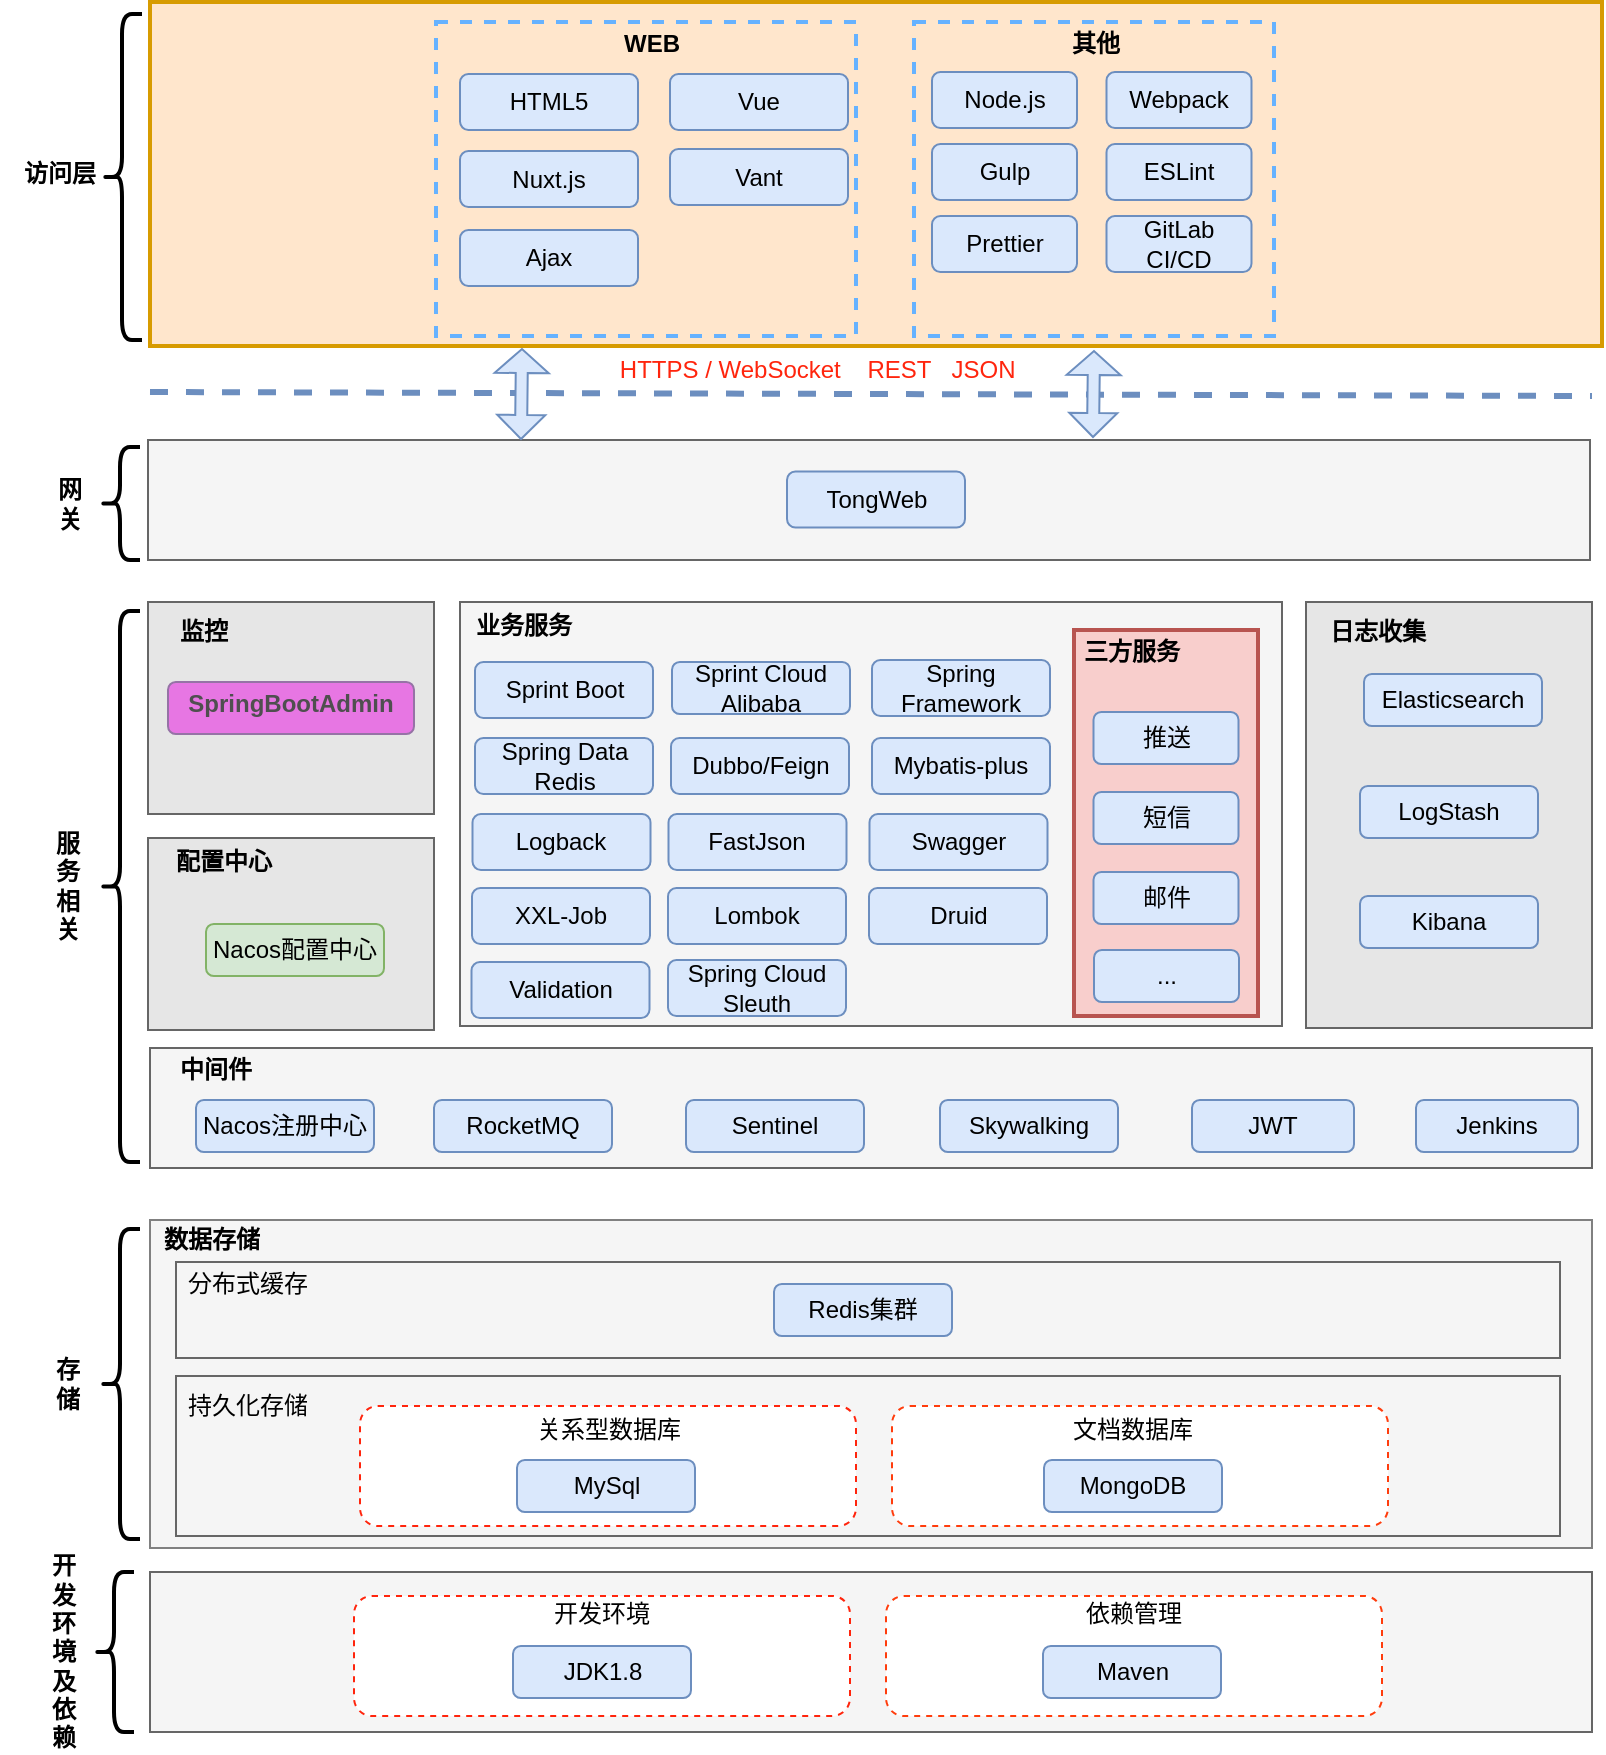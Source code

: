 <mxfile version="24.5.3" type="github">
  <diagram id="NsUplz_uinZOCI7nmMil" name="Page-1">
    <mxGraphModel dx="1834" dy="1146" grid="0" gridSize="10" guides="1" tooltips="1" connect="1" arrows="1" fold="1" page="0" pageScale="1" pageWidth="827" pageHeight="1169" math="0" shadow="0">
      <root>
        <mxCell id="0" />
        <mxCell id="1" parent="0" />
        <mxCell id="jRPfxaUJ6jdpRpEulSyn-87" value="" style="rounded=0;whiteSpace=wrap;html=1;fontFamily=Helvetica;fontSize=12;strokeColor=#d79b00;strokeWidth=2;fillColor=#ffe6cc;" parent="1" vertex="1">
          <mxGeometry x="27" y="-55" width="726" height="172" as="geometry" />
        </mxCell>
        <mxCell id="jRPfxaUJ6jdpRpEulSyn-99" value="" style="rounded=0;whiteSpace=wrap;html=1;fontFamily=Helvetica;fontSize=12;strokeColor=#66B2FF;strokeWidth=2;fillColor=none;fontColor=#333333;dashed=1;" parent="1" vertex="1">
          <mxGeometry x="170" y="-45" width="210" height="157" as="geometry" />
        </mxCell>
        <mxCell id="jRPfxaUJ6jdpRpEulSyn-1" value="" style="rounded=0;whiteSpace=wrap;html=1;strokeColor=#808080;fillColor=#f5f5f5;fontColor=#333333;fontFamily=Helvetica;" parent="1" vertex="1">
          <mxGeometry x="27" y="554" width="721" height="164" as="geometry" />
        </mxCell>
        <mxCell id="jRPfxaUJ6jdpRpEulSyn-7" value="" style="rounded=0;whiteSpace=wrap;html=1;strokeColor=#666666;fillColor=#f5f5f5;fontColor=#333333;fontFamily=Helvetica;" parent="1" vertex="1">
          <mxGeometry x="40" y="632" width="692" height="80" as="geometry" />
        </mxCell>
        <mxCell id="jRPfxaUJ6jdpRpEulSyn-2" value="" style="rounded=1;whiteSpace=wrap;html=1;dashed=1;strokeColor=#FF250D;fontFamily=Helvetica;" parent="1" vertex="1">
          <mxGeometry x="132" y="647" width="248" height="60" as="geometry" />
        </mxCell>
        <mxCell id="jRPfxaUJ6jdpRpEulSyn-3" value="" style="rounded=1;whiteSpace=wrap;html=1;dashed=1;strokeColor=#FF3D0D;fontFamily=Helvetica;" parent="1" vertex="1">
          <mxGeometry x="398" y="647" width="248" height="60" as="geometry" />
        </mxCell>
        <mxCell id="jRPfxaUJ6jdpRpEulSyn-4" value="关系型数据库" style="text;html=1;strokeColor=none;fillColor=none;align=center;verticalAlign=middle;whiteSpace=wrap;rounded=0;fontFamily=Helvetica;" parent="1" vertex="1">
          <mxGeometry x="212.5" y="644" width="87" height="30" as="geometry" />
        </mxCell>
        <mxCell id="jRPfxaUJ6jdpRpEulSyn-5" value="文档数据库" style="text;html=1;strokeColor=none;fillColor=none;align=center;verticalAlign=middle;whiteSpace=wrap;rounded=0;fontFamily=Helvetica;" parent="1" vertex="1">
          <mxGeometry x="475" y="644" width="87" height="30" as="geometry" />
        </mxCell>
        <mxCell id="jRPfxaUJ6jdpRpEulSyn-8" value="MySql" style="rounded=1;whiteSpace=wrap;html=1;strokeColor=#6c8ebf;fillColor=#dae8fc;fontFamily=Helvetica;" parent="1" vertex="1">
          <mxGeometry x="210.5" y="674" width="89" height="26" as="geometry" />
        </mxCell>
        <mxCell id="jRPfxaUJ6jdpRpEulSyn-9" value="MongoDB" style="rounded=1;whiteSpace=wrap;html=1;strokeColor=#6c8ebf;fillColor=#dae8fc;fontFamily=Helvetica;" parent="1" vertex="1">
          <mxGeometry x="474" y="674" width="89" height="26" as="geometry" />
        </mxCell>
        <mxCell id="jRPfxaUJ6jdpRpEulSyn-10" value="持久化存储" style="text;html=1;strokeColor=none;fillColor=none;align=center;verticalAlign=middle;whiteSpace=wrap;rounded=0;fontFamily=Helvetica;" parent="1" vertex="1">
          <mxGeometry x="38" y="632" width="76" height="30" as="geometry" />
        </mxCell>
        <mxCell id="jRPfxaUJ6jdpRpEulSyn-11" value="" style="rounded=0;whiteSpace=wrap;html=1;strokeColor=#666666;fillColor=#f5f5f5;fontColor=#333333;fontFamily=Helvetica;" parent="1" vertex="1">
          <mxGeometry x="40" y="575" width="692" height="48" as="geometry" />
        </mxCell>
        <mxCell id="jRPfxaUJ6jdpRpEulSyn-12" value="分布式缓存" style="text;html=1;strokeColor=none;fillColor=none;align=center;verticalAlign=middle;whiteSpace=wrap;rounded=0;fontFamily=Helvetica;" parent="1" vertex="1">
          <mxGeometry x="38" y="571" width="76" height="30" as="geometry" />
        </mxCell>
        <mxCell id="jRPfxaUJ6jdpRpEulSyn-13" value="Redis集群" style="rounded=1;whiteSpace=wrap;html=1;strokeColor=#6c8ebf;fillColor=#dae8fc;fontFamily=Helvetica;" parent="1" vertex="1">
          <mxGeometry x="339" y="586" width="89" height="26" as="geometry" />
        </mxCell>
        <mxCell id="jRPfxaUJ6jdpRpEulSyn-14" value="数据存储" style="text;html=1;strokeColor=none;fillColor=none;align=center;verticalAlign=middle;whiteSpace=wrap;rounded=0;fontStyle=1;fontFamily=Helvetica;" parent="1" vertex="1">
          <mxGeometry x="20" y="549" width="76" height="30" as="geometry" />
        </mxCell>
        <mxCell id="jRPfxaUJ6jdpRpEulSyn-15" value="" style="shape=curlyBracket;whiteSpace=wrap;html=1;rounded=1;strokeColor=#000000;fontStyle=1;strokeWidth=2;fontFamily=Helvetica;" parent="1" vertex="1">
          <mxGeometry x="2" y="558.5" width="20" height="155" as="geometry" />
        </mxCell>
        <mxCell id="jRPfxaUJ6jdpRpEulSyn-17" value="存&lt;br&gt;储" style="text;html=1;strokeColor=none;fillColor=none;align=center;verticalAlign=middle;whiteSpace=wrap;rounded=0;fontStyle=1;fontFamily=Helvetica;" parent="1" vertex="1">
          <mxGeometry x="-44" y="621" width="60" height="30" as="geometry" />
        </mxCell>
        <mxCell id="jRPfxaUJ6jdpRpEulSyn-18" value="" style="rounded=0;whiteSpace=wrap;html=1;strokeColor=#666666;fillColor=#f5f5f5;fontColor=#333333;fontFamily=Helvetica;" parent="1" vertex="1">
          <mxGeometry x="27" y="468" width="721" height="60" as="geometry" />
        </mxCell>
        <mxCell id="jRPfxaUJ6jdpRpEulSyn-19" value="中间件" style="text;html=1;strokeColor=none;fillColor=none;align=center;verticalAlign=middle;whiteSpace=wrap;rounded=0;fontStyle=1;fontFamily=Helvetica;" parent="1" vertex="1">
          <mxGeometry x="22" y="464" width="76" height="30" as="geometry" />
        </mxCell>
        <mxCell id="jRPfxaUJ6jdpRpEulSyn-20" value="Nacos注册中心" style="rounded=1;whiteSpace=wrap;html=1;strokeColor=#6c8ebf;fillColor=#dae8fc;fontFamily=Helvetica;" parent="1" vertex="1">
          <mxGeometry x="50" y="494" width="89" height="26" as="geometry" />
        </mxCell>
        <mxCell id="jRPfxaUJ6jdpRpEulSyn-22" value="&lt;p class=&quot;MsoNormal&quot; style=&quot;font-size: 12px;&quot;&gt;&lt;span style=&quot;font-size: 12px;&quot;&gt;&lt;font style=&quot;font-size: 12px;&quot;&gt;RocketMQ&lt;/font&gt;&lt;/span&gt;&lt;/p&gt;" style="rounded=1;whiteSpace=wrap;html=1;strokeColor=#6c8ebf;fillColor=#dae8fc;fontFamily=Helvetica;fontSize=12;" parent="1" vertex="1">
          <mxGeometry x="169" y="494" width="89" height="26" as="geometry" />
        </mxCell>
        <mxCell id="jRPfxaUJ6jdpRpEulSyn-23" value="&lt;p class=&quot;MsoNormal&quot;&gt;Sentinel&lt;br&gt;&lt;/p&gt;" style="rounded=1;whiteSpace=wrap;html=1;strokeColor=#6c8ebf;fillColor=#dae8fc;fontFamily=Helvetica;verticalAlign=middle;fontSize=12;" parent="1" vertex="1">
          <mxGeometry x="295" y="494" width="89" height="26" as="geometry" />
        </mxCell>
        <mxCell id="jRPfxaUJ6jdpRpEulSyn-24" value="&lt;p class=&quot;MsoNormal&quot;&gt;Skywalking&lt;br&gt;&lt;/p&gt;" style="rounded=1;whiteSpace=wrap;html=1;strokeColor=#6c8ebf;fillColor=#dae8fc;fontFamily=Helvetica;verticalAlign=middle;fontSize=12;" parent="1" vertex="1">
          <mxGeometry x="422" y="494" width="89" height="26" as="geometry" />
        </mxCell>
        <mxCell id="jRPfxaUJ6jdpRpEulSyn-25" value="&lt;p class=&quot;MsoNormal&quot; style=&quot;font-size: 12px;&quot;&gt;&lt;span style=&quot;font-size: 12px;&quot;&gt;&lt;font style=&quot;font-size: 12px;&quot;&gt;JWT&lt;/font&gt;&lt;/span&gt;&lt;/p&gt;" style="rounded=1;whiteSpace=wrap;html=1;strokeColor=#6c8ebf;fillColor=#dae8fc;fontFamily=Helvetica;fontSize=12;" parent="1" vertex="1">
          <mxGeometry x="548" y="494" width="81" height="26" as="geometry" />
        </mxCell>
        <mxCell id="jRPfxaUJ6jdpRpEulSyn-26" value="" style="rounded=0;whiteSpace=wrap;html=1;strokeColor=#666666;fillColor=#E6E6E6;fontColor=#333333;fontFamily=Helvetica;" parent="1" vertex="1">
          <mxGeometry x="26" y="245" width="143" height="106" as="geometry" />
        </mxCell>
        <mxCell id="jRPfxaUJ6jdpRpEulSyn-27" value="监控" style="text;html=1;strokeColor=none;fillColor=none;align=center;verticalAlign=middle;whiteSpace=wrap;rounded=0;fontStyle=1;fontFamily=Helvetica;" parent="1" vertex="1">
          <mxGeometry x="16" y="245" width="76" height="30" as="geometry" />
        </mxCell>
        <mxCell id="jRPfxaUJ6jdpRpEulSyn-28" value="&lt;h2 style=&quot;box-sizing: border-box; outline: 0px; margin: 8px 0px 16px; padding: 0px; color: rgb(79, 79, 79); line-height: 30px; overflow-wrap: break-word;&quot;&gt;&lt;font style=&quot;font-size: 12px&quot;&gt;SpringBootAdmin&lt;/font&gt;&lt;/h2&gt;" style="rounded=1;whiteSpace=wrap;html=1;strokeColor=#9673a6;fillColor=#E776E3;fontFamily=Helvetica;" parent="1" vertex="1">
          <mxGeometry x="36" y="285" width="123" height="26" as="geometry" />
        </mxCell>
        <mxCell id="jRPfxaUJ6jdpRpEulSyn-29" value="" style="rounded=0;whiteSpace=wrap;html=1;strokeColor=#666666;fillColor=#E6E6E6;fontColor=#333333;fontFamily=Helvetica;" parent="1" vertex="1">
          <mxGeometry x="605" y="245" width="143" height="213" as="geometry" />
        </mxCell>
        <mxCell id="jRPfxaUJ6jdpRpEulSyn-30" value="日志收集" style="text;html=1;strokeColor=none;fillColor=none;align=center;verticalAlign=middle;whiteSpace=wrap;rounded=0;fontStyle=1;fontFamily=Helvetica;" parent="1" vertex="1">
          <mxGeometry x="603" y="245" width="76" height="30" as="geometry" />
        </mxCell>
        <mxCell id="jRPfxaUJ6jdpRpEulSyn-31" value="Elasticsearch" style="rounded=1;whiteSpace=wrap;html=1;strokeColor=#6c8ebf;fillColor=#dae8fc;fontFamily=Helvetica;" parent="1" vertex="1">
          <mxGeometry x="634" y="281" width="89" height="26" as="geometry" />
        </mxCell>
        <mxCell id="jRPfxaUJ6jdpRpEulSyn-32" value="LogStash" style="rounded=1;whiteSpace=wrap;html=1;strokeColor=#6c8ebf;fillColor=#dae8fc;fontFamily=Helvetica;" parent="1" vertex="1">
          <mxGeometry x="632" y="337" width="89" height="26" as="geometry" />
        </mxCell>
        <mxCell id="jRPfxaUJ6jdpRpEulSyn-33" value="Kibana" style="rounded=1;whiteSpace=wrap;html=1;strokeColor=#6c8ebf;fillColor=#dae8fc;fontFamily=Helvetica;" parent="1" vertex="1">
          <mxGeometry x="632" y="392" width="89" height="26" as="geometry" />
        </mxCell>
        <mxCell id="jRPfxaUJ6jdpRpEulSyn-35" value="" style="rounded=0;whiteSpace=wrap;html=1;strokeColor=#666666;fillColor=#E6E6E6;fontColor=#333333;fontFamily=Helvetica;" parent="1" vertex="1">
          <mxGeometry x="26" y="363" width="143" height="96" as="geometry" />
        </mxCell>
        <mxCell id="jRPfxaUJ6jdpRpEulSyn-36" value="Nacos配置中心" style="rounded=1;whiteSpace=wrap;html=1;strokeColor=#82b366;fillColor=#d5e8d4;fontFamily=Helvetica;" parent="1" vertex="1">
          <mxGeometry x="55" y="406" width="89" height="26" as="geometry" />
        </mxCell>
        <mxCell id="jRPfxaUJ6jdpRpEulSyn-37" value="配置中心" style="text;html=1;strokeColor=none;fillColor=none;align=center;verticalAlign=middle;whiteSpace=wrap;rounded=0;fontStyle=1;fontFamily=Helvetica;" parent="1" vertex="1">
          <mxGeometry x="26" y="360" width="76" height="30" as="geometry" />
        </mxCell>
        <mxCell id="jRPfxaUJ6jdpRpEulSyn-38" value="" style="rounded=0;whiteSpace=wrap;html=1;strokeColor=#666666;fillColor=#f5f5f5;fontColor=#333333;fontFamily=Helvetica;" parent="1" vertex="1">
          <mxGeometry x="182" y="245" width="411" height="212" as="geometry" />
        </mxCell>
        <mxCell id="jRPfxaUJ6jdpRpEulSyn-39" value="业务服务" style="text;html=1;strokeColor=none;fillColor=none;align=center;verticalAlign=middle;whiteSpace=wrap;rounded=0;fontStyle=1;fontFamily=Helvetica;" parent="1" vertex="1">
          <mxGeometry x="175.5" y="242" width="76" height="30" as="geometry" />
        </mxCell>
        <mxCell id="jRPfxaUJ6jdpRpEulSyn-40" value="Sprint Boot" style="rounded=1;whiteSpace=wrap;html=1;strokeColor=#6c8ebf;fillColor=#dae8fc;fontFamily=Helvetica;" parent="1" vertex="1">
          <mxGeometry x="189.5" y="275" width="89" height="28" as="geometry" />
        </mxCell>
        <mxCell id="jRPfxaUJ6jdpRpEulSyn-41" value="Sprint Cloud Alibaba" style="rounded=1;whiteSpace=wrap;html=1;strokeColor=#6c8ebf;fillColor=#dae8fc;fontFamily=Helvetica;" parent="1" vertex="1">
          <mxGeometry x="288" y="275" width="89" height="26" as="geometry" />
        </mxCell>
        <mxCell id="jRPfxaUJ6jdpRpEulSyn-42" value="Spring&lt;br&gt;Framework" style="rounded=1;whiteSpace=wrap;html=1;strokeColor=#6c8ebf;fillColor=#dae8fc;fontFamily=Helvetica;" parent="1" vertex="1">
          <mxGeometry x="388" y="274" width="89" height="28" as="geometry" />
        </mxCell>
        <mxCell id="jRPfxaUJ6jdpRpEulSyn-44" value="Dubbo/Feign" style="rounded=1;whiteSpace=wrap;html=1;strokeColor=#6c8ebf;fillColor=#dae8fc;fontFamily=Helvetica;" parent="1" vertex="1">
          <mxGeometry x="287.5" y="313" width="89" height="28" as="geometry" />
        </mxCell>
        <mxCell id="jRPfxaUJ6jdpRpEulSyn-47" value="Mybatis-plus" style="rounded=1;whiteSpace=wrap;html=1;strokeColor=#6c8ebf;fillColor=#dae8fc;fontFamily=Helvetica;" parent="1" vertex="1">
          <mxGeometry x="388" y="313" width="89" height="28" as="geometry" />
        </mxCell>
        <mxCell id="jRPfxaUJ6jdpRpEulSyn-48" value="Logback" style="rounded=1;whiteSpace=wrap;html=1;strokeColor=#6c8ebf;fillColor=#dae8fc;fontFamily=Helvetica;" parent="1" vertex="1">
          <mxGeometry x="188.25" y="351" width="89" height="28" as="geometry" />
        </mxCell>
        <mxCell id="jRPfxaUJ6jdpRpEulSyn-49" value="FastJson" style="rounded=1;whiteSpace=wrap;html=1;strokeColor=#6c8ebf;fillColor=#dae8fc;fontFamily=Helvetica;" parent="1" vertex="1">
          <mxGeometry x="286.25" y="351" width="89" height="28" as="geometry" />
        </mxCell>
        <mxCell id="jRPfxaUJ6jdpRpEulSyn-50" value="Swagger" style="rounded=1;whiteSpace=wrap;html=1;strokeColor=#6c8ebf;fillColor=#dae8fc;fontFamily=Helvetica;" parent="1" vertex="1">
          <mxGeometry x="386.75" y="351" width="89" height="28" as="geometry" />
        </mxCell>
        <mxCell id="jRPfxaUJ6jdpRpEulSyn-51" value="XXL-Job" style="rounded=1;whiteSpace=wrap;html=1;strokeColor=#6c8ebf;fillColor=#dae8fc;fontFamily=Helvetica;" parent="1" vertex="1">
          <mxGeometry x="188" y="388" width="89" height="28" as="geometry" />
        </mxCell>
        <mxCell id="jRPfxaUJ6jdpRpEulSyn-52" value="Lombok" style="rounded=1;whiteSpace=wrap;html=1;strokeColor=#6c8ebf;fillColor=#dae8fc;fontFamily=Helvetica;" parent="1" vertex="1">
          <mxGeometry x="286" y="388" width="89" height="28" as="geometry" />
        </mxCell>
        <mxCell id="jRPfxaUJ6jdpRpEulSyn-53" value="Druid" style="rounded=1;whiteSpace=wrap;html=1;strokeColor=#6c8ebf;fillColor=#dae8fc;fontFamily=Helvetica;" parent="1" vertex="1">
          <mxGeometry x="386.5" y="388" width="89" height="28" as="geometry" />
        </mxCell>
        <mxCell id="jRPfxaUJ6jdpRpEulSyn-54" value="Validation" style="rounded=1;whiteSpace=wrap;html=1;strokeColor=#6c8ebf;fillColor=#dae8fc;fontFamily=Helvetica;" parent="1" vertex="1">
          <mxGeometry x="187.75" y="425" width="89" height="28" as="geometry" />
        </mxCell>
        <mxCell id="jRPfxaUJ6jdpRpEulSyn-58" value="" style="rounded=0;whiteSpace=wrap;html=1;fontFamily=Helvetica;fontSize=12;strokeColor=#b85450;strokeWidth=2;fillColor=#f8cecc;" parent="1" vertex="1">
          <mxGeometry x="489" y="259" width="92" height="193" as="geometry" />
        </mxCell>
        <mxCell id="jRPfxaUJ6jdpRpEulSyn-59" value="三方服务" style="text;html=1;strokeColor=none;fillColor=none;align=center;verticalAlign=middle;whiteSpace=wrap;rounded=0;fontStyle=1;fontFamily=Helvetica;" parent="1" vertex="1">
          <mxGeometry x="480" y="255" width="76" height="30" as="geometry" />
        </mxCell>
        <mxCell id="jRPfxaUJ6jdpRpEulSyn-61" value="推送" style="rounded=1;whiteSpace=wrap;html=1;strokeColor=#6c8ebf;fillColor=#dae8fc;fontFamily=Helvetica;" parent="1" vertex="1">
          <mxGeometry x="498.75" y="300" width="72.5" height="26" as="geometry" />
        </mxCell>
        <mxCell id="jRPfxaUJ6jdpRpEulSyn-62" value="短信" style="rounded=1;whiteSpace=wrap;html=1;strokeColor=#6c8ebf;fillColor=#dae8fc;fontFamily=Helvetica;" parent="1" vertex="1">
          <mxGeometry x="498.75" y="340" width="72.5" height="26" as="geometry" />
        </mxCell>
        <mxCell id="jRPfxaUJ6jdpRpEulSyn-64" value="邮件" style="rounded=1;whiteSpace=wrap;html=1;strokeColor=#6c8ebf;fillColor=#dae8fc;fontFamily=Helvetica;" parent="1" vertex="1">
          <mxGeometry x="498.75" y="380" width="72.5" height="26" as="geometry" />
        </mxCell>
        <mxCell id="jRPfxaUJ6jdpRpEulSyn-65" value="..." style="rounded=1;whiteSpace=wrap;html=1;strokeColor=#6c8ebf;fillColor=#dae8fc;fontFamily=Helvetica;" parent="1" vertex="1">
          <mxGeometry x="499" y="419" width="72.5" height="26" as="geometry" />
        </mxCell>
        <mxCell id="jRPfxaUJ6jdpRpEulSyn-76" value="" style="shape=curlyBracket;whiteSpace=wrap;html=1;rounded=1;strokeColor=#000000;fontStyle=1;strokeWidth=2;fontFamily=Helvetica;" parent="1" vertex="1">
          <mxGeometry x="2" y="249.5" width="20" height="275.5" as="geometry" />
        </mxCell>
        <mxCell id="jRPfxaUJ6jdpRpEulSyn-77" value="服&lt;br&gt;务&lt;br&gt;相&lt;br&gt;关" style="text;html=1;strokeColor=none;fillColor=none;align=center;verticalAlign=middle;whiteSpace=wrap;rounded=0;fontStyle=1;fontFamily=Helvetica;" parent="1" vertex="1">
          <mxGeometry x="-44" y="372.25" width="60" height="30" as="geometry" />
        </mxCell>
        <mxCell id="jRPfxaUJ6jdpRpEulSyn-78" value="" style="rounded=0;whiteSpace=wrap;html=1;strokeColor=#666666;fillColor=#f5f5f5;fontColor=#333333;fontFamily=Helvetica;" parent="1" vertex="1">
          <mxGeometry x="26" y="164" width="721" height="60" as="geometry" />
        </mxCell>
        <mxCell id="jRPfxaUJ6jdpRpEulSyn-81" value="TongWeb" style="rounded=1;whiteSpace=wrap;html=1;strokeColor=#6c8ebf;fillColor=#dae8fc;fontFamily=Helvetica;" parent="1" vertex="1">
          <mxGeometry x="345.5" y="179.75" width="89" height="28" as="geometry" />
        </mxCell>
        <mxCell id="jRPfxaUJ6jdpRpEulSyn-82" value="" style="shape=curlyBracket;whiteSpace=wrap;html=1;rounded=1;strokeColor=#000000;fontStyle=1;strokeWidth=2;fontFamily=Helvetica;" parent="1" vertex="1">
          <mxGeometry x="2" y="167.5" width="20" height="56.5" as="geometry" />
        </mxCell>
        <mxCell id="jRPfxaUJ6jdpRpEulSyn-83" value="网&lt;br&gt;关" style="text;html=1;strokeColor=none;fillColor=none;align=center;verticalAlign=middle;whiteSpace=wrap;rounded=0;fontStyle=1;fontFamily=Helvetica;" parent="1" vertex="1">
          <mxGeometry x="-43" y="180.75" width="60" height="30" as="geometry" />
        </mxCell>
        <mxCell id="jRPfxaUJ6jdpRpEulSyn-84" value="" style="endArrow=none;dashed=1;html=1;rounded=0;fontFamily=Helvetica;fontSize=12;strokeWidth=3;fillColor=#dae8fc;strokeColor=#6c8ebf;" parent="1" edge="1">
          <mxGeometry width="50" height="50" relative="1" as="geometry">
            <mxPoint x="27" y="140" as="sourcePoint" />
            <mxPoint x="748" y="142" as="targetPoint" />
          </mxGeometry>
        </mxCell>
        <mxCell id="jRPfxaUJ6jdpRpEulSyn-85" value="" style="shape=flexArrow;endArrow=classic;startArrow=classic;html=1;rounded=0;fontFamily=Helvetica;fontSize=12;strokeWidth=1;fillColor=#dae8fc;strokeColor=#6c8ebf;width=6;endSize=3.67;startWidth=17;startSize=3.67;" parent="1" edge="1">
          <mxGeometry width="100" height="100" relative="1" as="geometry">
            <mxPoint x="212.5" y="164" as="sourcePoint" />
            <mxPoint x="213" y="118" as="targetPoint" />
          </mxGeometry>
        </mxCell>
        <mxCell id="jRPfxaUJ6jdpRpEulSyn-86" value="" style="shape=flexArrow;endArrow=classic;startArrow=classic;html=1;rounded=0;fontFamily=Helvetica;fontSize=12;strokeWidth=1;fillColor=#dae8fc;strokeColor=#6c8ebf;width=6;endSize=3.67;startWidth=17;startSize=3.67;" parent="1" edge="1">
          <mxGeometry width="100" height="100" relative="1" as="geometry">
            <mxPoint x="498.5" y="163" as="sourcePoint" />
            <mxPoint x="499" y="119" as="targetPoint" />
          </mxGeometry>
        </mxCell>
        <mxCell id="jRPfxaUJ6jdpRpEulSyn-88" value="" style="shape=curlyBracket;whiteSpace=wrap;html=1;rounded=1;strokeColor=#000000;fontStyle=1;strokeWidth=2;fontFamily=Helvetica;" parent="1" vertex="1">
          <mxGeometry x="3" y="-49" width="20" height="163" as="geometry" />
        </mxCell>
        <mxCell id="jRPfxaUJ6jdpRpEulSyn-89" value="访问层" style="text;html=1;strokeColor=none;fillColor=none;align=center;verticalAlign=middle;whiteSpace=wrap;rounded=0;fontStyle=1;fontFamily=Helvetica;" parent="1" vertex="1">
          <mxGeometry x="-48" y="16" width="60" height="30" as="geometry" />
        </mxCell>
        <mxCell id="jRPfxaUJ6jdpRpEulSyn-90" value="HTML5" style="rounded=1;whiteSpace=wrap;html=1;strokeColor=#6c8ebf;fillColor=#dae8fc;fontFamily=Helvetica;" parent="1" vertex="1">
          <mxGeometry x="182" y="-19" width="89" height="28" as="geometry" />
        </mxCell>
        <mxCell id="jRPfxaUJ6jdpRpEulSyn-91" value="Nuxt.js" style="rounded=1;whiteSpace=wrap;html=1;strokeColor=#6c8ebf;fillColor=#dae8fc;fontFamily=Helvetica;" parent="1" vertex="1">
          <mxGeometry x="182" y="19.5" width="89" height="28" as="geometry" />
        </mxCell>
        <mxCell id="jRPfxaUJ6jdpRpEulSyn-92" value="Vue" style="rounded=1;whiteSpace=wrap;html=1;strokeColor=#6c8ebf;fillColor=#dae8fc;fontFamily=Helvetica;" parent="1" vertex="1">
          <mxGeometry x="287" y="-19" width="89" height="28" as="geometry" />
        </mxCell>
        <mxCell id="jRPfxaUJ6jdpRpEulSyn-93" value="Vant" style="rounded=1;whiteSpace=wrap;html=1;strokeColor=#6c8ebf;fillColor=#dae8fc;fontFamily=Helvetica;" parent="1" vertex="1">
          <mxGeometry x="287" y="18.5" width="89" height="28" as="geometry" />
        </mxCell>
        <mxCell id="jRPfxaUJ6jdpRpEulSyn-98" value="HTTPS / WebSocket&amp;nbsp; &amp;nbsp; REST&amp;nbsp; &amp;nbsp;JSON&amp;nbsp;" style="text;html=1;strokeColor=none;fillColor=none;align=center;verticalAlign=middle;whiteSpace=wrap;rounded=0;fontFamily=Helvetica;fontSize=12;fontColor=#FF250D;" parent="1" vertex="1">
          <mxGeometry x="244" y="114" width="237" height="30" as="geometry" />
        </mxCell>
        <mxCell id="jRPfxaUJ6jdpRpEulSyn-100" value="WEB" style="text;html=1;strokeColor=none;fillColor=none;align=center;verticalAlign=middle;whiteSpace=wrap;rounded=0;fontFamily=Helvetica;fontSize=12;fontColor=#000000;fontStyle=1" parent="1" vertex="1">
          <mxGeometry x="247.75" y="-49" width="60" height="30" as="geometry" />
        </mxCell>
        <mxCell id="jRPfxaUJ6jdpRpEulSyn-103" value="" style="rounded=0;whiteSpace=wrap;html=1;fontFamily=Helvetica;fontSize=12;fontColor=#333333;strokeColor=#66B2FF;strokeWidth=2;fillColor=none;dashed=1;" parent="1" vertex="1">
          <mxGeometry x="409" y="-45" width="180" height="157" as="geometry" />
        </mxCell>
        <mxCell id="jRPfxaUJ6jdpRpEulSyn-104" value="其他" style="text;html=1;strokeColor=none;fillColor=none;align=center;verticalAlign=middle;whiteSpace=wrap;rounded=0;fontFamily=Helvetica;fontSize=12;fontColor=#000000;fontStyle=1" parent="1" vertex="1">
          <mxGeometry x="470" y="-49" width="60" height="30" as="geometry" />
        </mxCell>
        <mxCell id="jRPfxaUJ6jdpRpEulSyn-105" value="Node.js" style="rounded=1;whiteSpace=wrap;html=1;strokeColor=#6c8ebf;fillColor=#dae8fc;fontFamily=Helvetica;" parent="1" vertex="1">
          <mxGeometry x="418" y="-20" width="72.5" height="28" as="geometry" />
        </mxCell>
        <mxCell id="DsEqZttGN_wy35svjwI5-1" value="Spring Data Redis" style="rounded=1;whiteSpace=wrap;html=1;strokeColor=#6c8ebf;fillColor=#dae8fc;fontFamily=Helvetica;" parent="1" vertex="1">
          <mxGeometry x="189.5" y="313" width="89" height="28" as="geometry" />
        </mxCell>
        <mxCell id="DsEqZttGN_wy35svjwI5-2" value="&lt;p class=&quot;MsoNormal&quot; style=&quot;font-size: 12px&quot;&gt;&lt;span style=&quot;font-size: 12px&quot;&gt;&lt;font style=&quot;font-size: 12px&quot;&gt;Jenkins&lt;/font&gt;&lt;/span&gt;&lt;/p&gt;" style="rounded=1;whiteSpace=wrap;html=1;strokeColor=#6c8ebf;fillColor=#dae8fc;fontFamily=Helvetica;fontSize=12;" parent="1" vertex="1">
          <mxGeometry x="660" y="494" width="81" height="26" as="geometry" />
        </mxCell>
        <mxCell id="DsEqZttGN_wy35svjwI5-3" value="" style="rounded=0;whiteSpace=wrap;html=1;strokeColor=#666666;fillColor=#f5f5f5;fontColor=#333333;fontFamily=Helvetica;" parent="1" vertex="1">
          <mxGeometry x="27" y="730" width="721" height="80" as="geometry" />
        </mxCell>
        <mxCell id="DsEqZttGN_wy35svjwI5-4" value="" style="shape=curlyBracket;whiteSpace=wrap;html=1;rounded=1;strokeColor=#000000;fontStyle=1;strokeWidth=2;fontFamily=Helvetica;" parent="1" vertex="1">
          <mxGeometry x="-1" y="730" width="20" height="80" as="geometry" />
        </mxCell>
        <mxCell id="DsEqZttGN_wy35svjwI5-5" value="开&lt;br&gt;发&lt;br&gt;环&lt;br&gt;境&lt;br&gt;及&lt;br&gt;依&lt;br&gt;赖" style="text;html=1;strokeColor=none;fillColor=none;align=center;verticalAlign=middle;whiteSpace=wrap;rounded=0;fontStyle=1;fontFamily=Helvetica;" parent="1" vertex="1">
          <mxGeometry x="-46" y="755" width="60" height="30" as="geometry" />
        </mxCell>
        <mxCell id="DsEqZttGN_wy35svjwI5-7" value="开发环境&lt;br&gt;&lt;br&gt;&lt;br&gt;&lt;br&gt;" style="rounded=1;whiteSpace=wrap;html=1;dashed=1;strokeColor=#FF250D;fontFamily=Helvetica;" parent="1" vertex="1">
          <mxGeometry x="129" y="742" width="248" height="60" as="geometry" />
        </mxCell>
        <mxCell id="DsEqZttGN_wy35svjwI5-8" value="依赖管理&lt;br&gt;&lt;br&gt;&lt;br&gt;&lt;br&gt;" style="rounded=1;whiteSpace=wrap;html=1;dashed=1;strokeColor=#FF3D0D;fontFamily=Helvetica;" parent="1" vertex="1">
          <mxGeometry x="395" y="742" width="248" height="60" as="geometry" />
        </mxCell>
        <mxCell id="DsEqZttGN_wy35svjwI5-9" value="JDK1.8" style="rounded=1;whiteSpace=wrap;html=1;strokeColor=#6c8ebf;fillColor=#dae8fc;fontFamily=Helvetica;" parent="1" vertex="1">
          <mxGeometry x="208.5" y="767" width="89" height="26" as="geometry" />
        </mxCell>
        <mxCell id="DsEqZttGN_wy35svjwI5-10" value="Maven" style="rounded=1;whiteSpace=wrap;html=1;strokeColor=#6c8ebf;fillColor=#dae8fc;fontFamily=Helvetica;" parent="1" vertex="1">
          <mxGeometry x="473.5" y="767" width="89" height="26" as="geometry" />
        </mxCell>
        <mxCell id="heGB15kAMO9hl7v8kSQB-1" value="Ajax" style="rounded=1;whiteSpace=wrap;html=1;strokeColor=#6c8ebf;fillColor=#dae8fc;fontFamily=Helvetica;" parent="1" vertex="1">
          <mxGeometry x="182" y="59" width="89" height="28" as="geometry" />
        </mxCell>
        <mxCell id="heGB15kAMO9hl7v8kSQB-10" value="Webpack" style="rounded=1;whiteSpace=wrap;html=1;strokeColor=#6c8ebf;fillColor=#dae8fc;fontFamily=Helvetica;" parent="1" vertex="1">
          <mxGeometry x="505.25" y="-20" width="72.5" height="28" as="geometry" />
        </mxCell>
        <mxCell id="heGB15kAMO9hl7v8kSQB-11" value="Gulp" style="rounded=1;whiteSpace=wrap;html=1;strokeColor=#6c8ebf;fillColor=#dae8fc;fontFamily=Helvetica;" parent="1" vertex="1">
          <mxGeometry x="418" y="16" width="72.5" height="28" as="geometry" />
        </mxCell>
        <mxCell id="heGB15kAMO9hl7v8kSQB-12" value="ESLint" style="rounded=1;whiteSpace=wrap;html=1;strokeColor=#6c8ebf;fillColor=#dae8fc;fontFamily=Helvetica;" parent="1" vertex="1">
          <mxGeometry x="505.25" y="16" width="72.5" height="28" as="geometry" />
        </mxCell>
        <mxCell id="heGB15kAMO9hl7v8kSQB-13" value="Prettier" style="rounded=1;whiteSpace=wrap;html=1;strokeColor=#6c8ebf;fillColor=#dae8fc;fontFamily=Helvetica;" parent="1" vertex="1">
          <mxGeometry x="418" y="52" width="72.5" height="28" as="geometry" />
        </mxCell>
        <mxCell id="heGB15kAMO9hl7v8kSQB-14" value="GitLab CI/CD" style="rounded=1;whiteSpace=wrap;html=1;strokeColor=#6c8ebf;fillColor=#dae8fc;fontFamily=Helvetica;" parent="1" vertex="1">
          <mxGeometry x="505.25" y="52" width="72.5" height="28" as="geometry" />
        </mxCell>
        <mxCell id="eWxzJevqIBFPBqwUupoh-2" value="Spring Cloud Sleuth" style="rounded=1;whiteSpace=wrap;html=1;strokeColor=#6c8ebf;fillColor=#dae8fc;fontFamily=Helvetica;" parent="1" vertex="1">
          <mxGeometry x="286" y="424" width="89" height="28" as="geometry" />
        </mxCell>
      </root>
    </mxGraphModel>
  </diagram>
</mxfile>

